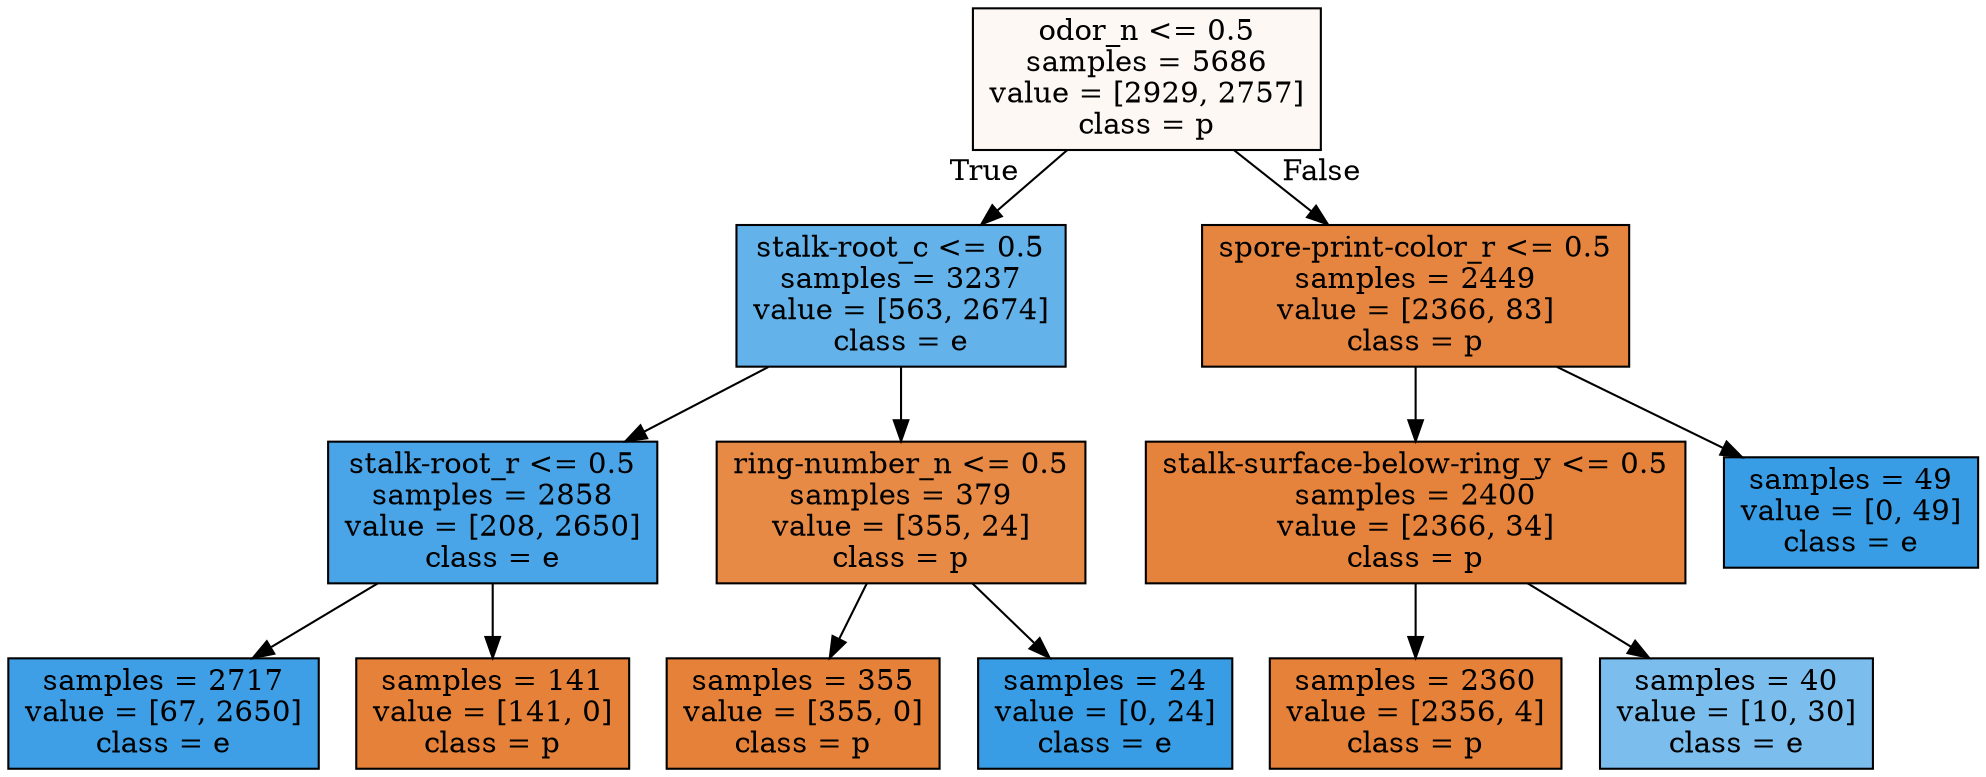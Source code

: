 digraph Tree {
node [shape=box, style="filled", color="black"] ;
0 [label="odor_n <= 0.5\nsamples = 5686\nvalue = [2929, 2757]\nclass = p", fillcolor="#fdf8f3"] ;
1 [label="stalk-root_c <= 0.5\nsamples = 3237\nvalue = [563, 2674]\nclass = e", fillcolor="#63b2ea"] ;
0 -> 1 [labeldistance=2.5, labelangle=45, headlabel="True"] ;
2 [label="stalk-root_r <= 0.5\nsamples = 2858\nvalue = [208, 2650]\nclass = e", fillcolor="#49a5e7"] ;
1 -> 2 ;
3 [label="samples = 2717\nvalue = [67, 2650]\nclass = e", fillcolor="#3e9fe6"] ;
2 -> 3 ;
4 [label="samples = 141\nvalue = [141, 0]\nclass = p", fillcolor="#e58139"] ;
2 -> 4 ;
5 [label="ring-number_n <= 0.5\nsamples = 379\nvalue = [355, 24]\nclass = p", fillcolor="#e78a46"] ;
1 -> 5 ;
6 [label="samples = 355\nvalue = [355, 0]\nclass = p", fillcolor="#e58139"] ;
5 -> 6 ;
7 [label="samples = 24\nvalue = [0, 24]\nclass = e", fillcolor="#399de5"] ;
5 -> 7 ;
8 [label="spore-print-color_r <= 0.5\nsamples = 2449\nvalue = [2366, 83]\nclass = p", fillcolor="#e68540"] ;
0 -> 8 [labeldistance=2.5, labelangle=-45, headlabel="False"] ;
9 [label="stalk-surface-below-ring_y <= 0.5\nsamples = 2400\nvalue = [2366, 34]\nclass = p", fillcolor="#e5833c"] ;
8 -> 9 ;
10 [label="samples = 2360\nvalue = [2356, 4]\nclass = p", fillcolor="#e58139"] ;
9 -> 10 ;
11 [label="samples = 40\nvalue = [10, 30]\nclass = e", fillcolor="#7bbeee"] ;
9 -> 11 ;
12 [label="samples = 49\nvalue = [0, 49]\nclass = e", fillcolor="#399de5"] ;
8 -> 12 ;
}